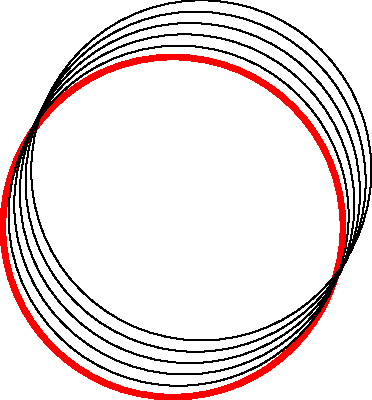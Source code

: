 size(0,0);

path p= scale(3cm)*unitcircle;

draw(p,red+1mm);
draw(shift(1mm,2mm)*p);
draw(shift(2*(1mm,2mm))*p);
draw(shift(3*(1mm,2mm))*p);
draw(shift(4*(1mm,2mm))*p);
draw(shift(5*(1mm,2mm))*p);
